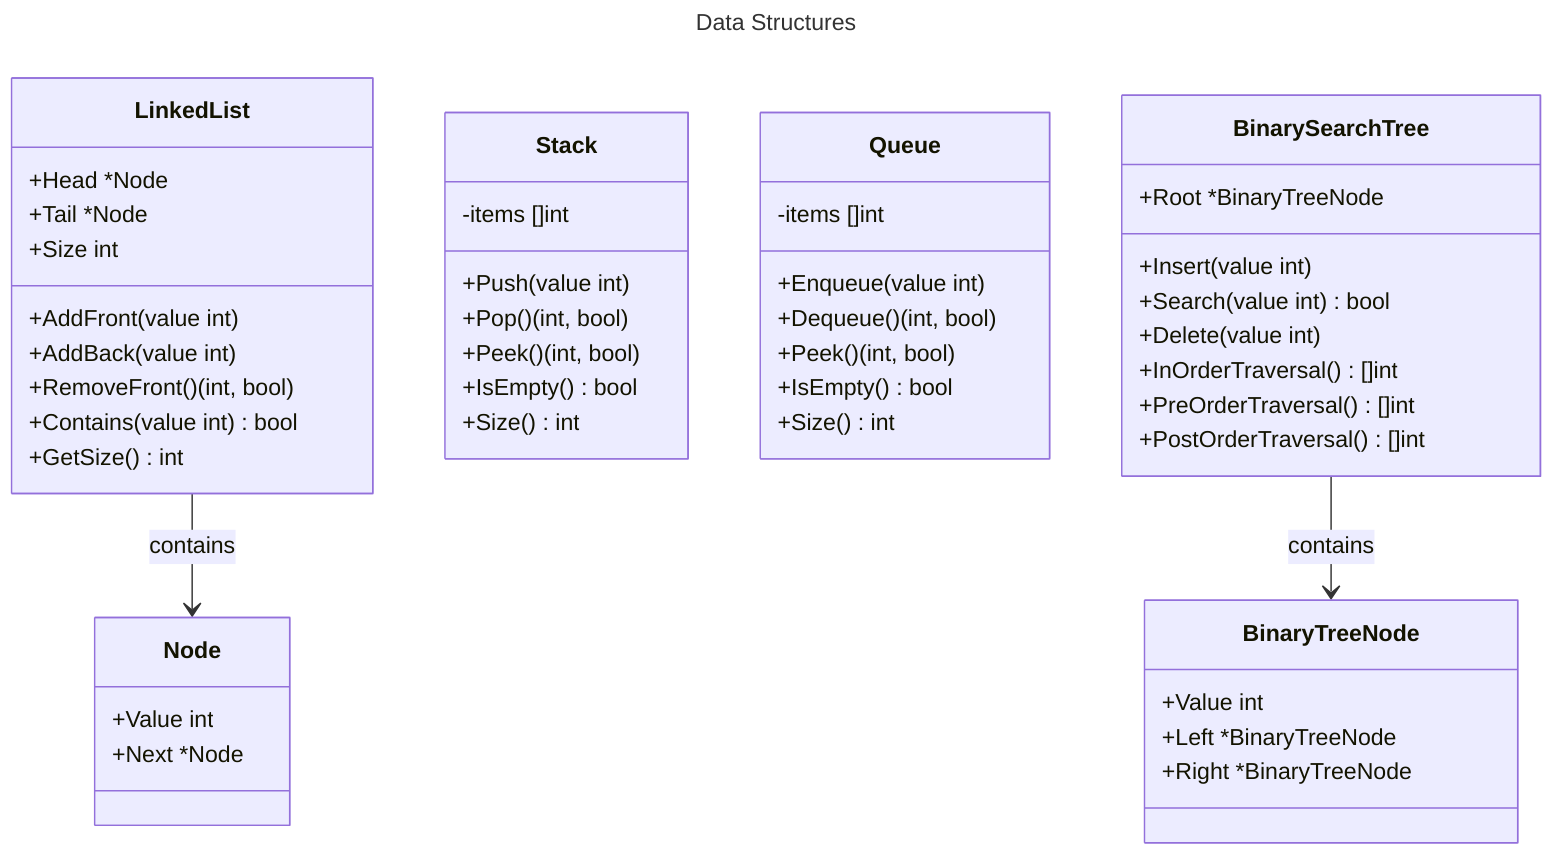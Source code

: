 ---
title: Data Structures
description: A diagram representing various data structures and their relationships.
---
classDiagram
    class Node {
        +Value int
        +Next *Node
    }

    class LinkedList {
        +Head *Node
        +Tail *Node
        +Size int
        +AddFront(value int)
        +AddBack(value int)
        +RemoveFront() (int, bool)
        +Contains(value int) bool
        +GetSize() int
    }

    class Stack {
        -items []int
        +Push(value int)
        +Pop() (int, bool)
        +Peek() (int, bool)
        +IsEmpty() bool
        +Size() int
    }

    class Queue {
        -items []int
        +Enqueue(value int)
        +Dequeue() (int, bool)
        +Peek() (int, bool)
        +IsEmpty() bool
        +Size() int
    }

    class BinaryTreeNode {
        +Value int
        +Left *BinaryTreeNode
        +Right *BinaryTreeNode
    }

    class BinarySearchTree {
        +Root *BinaryTreeNode
        +Insert(value int)
        +Search(value int) bool
        +Delete(value int)
        +InOrderTraversal() []int
        +PreOrderTraversal() []int
        +PostOrderTraversal() []int
    }

    LinkedList --> Node : contains
    BinarySearchTree --> BinaryTreeNode : contains